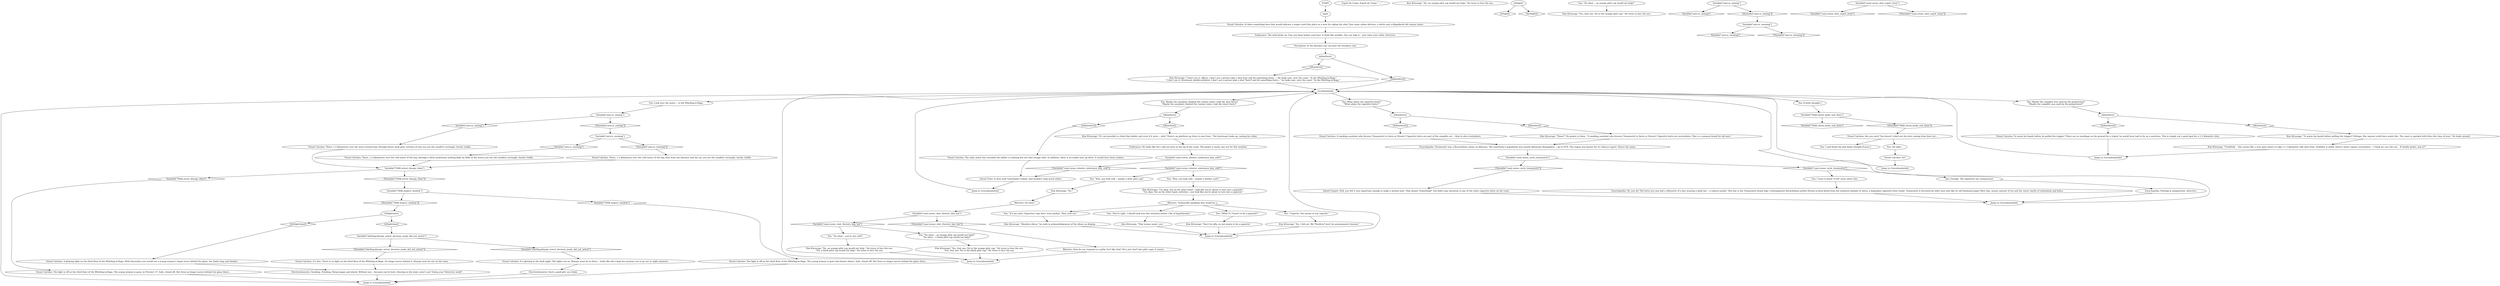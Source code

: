 # LANDS END ORB / lands end shot viscal
# the conclusion dialogue where you conclude the shot did not come from land's end. this fires only if you have  TASK.check_lands_end
# ==================================================
digraph G {
	  0 [label="START"];
	  1 [label="input"];
	  2 [label="You: Maybe the assailant climbed the comms tower, took the shot there?\n\"Maybe the assailant climbed the comms tower, took the shoot there?\""];
	  3 [label="You: What about the cigarette butts?\n\"What about the cigarette butts?\""];
	  4 [label="IsKimHere()"];
	  5 [label="IsKimHere()", shape=diamond];
	  6 [label="!(IsKimHere())", shape=diamond];
	  7 [label="IsKimHere()"];
	  8 [label="IsKimHere()", shape=diamond];
	  9 [label="!(IsKimHere())", shape=diamond];
	  10 [label="Variable[\"coast.sense_cyclo_tioumoutiri\"]"];
	  11 [label="Variable[\"coast.sense_cyclo_tioumoutiri\"]", shape=diamond];
	  12 [label="!(Variable[\"coast.sense_cyclo_tioumoutiri\"])", shape=diamond];
	  13 [label="Variable[\"coast.sense_shot_rhetoric_kim_hat\"]"];
	  14 [label="Variable[\"coast.sense_shot_rhetoric_kim_hat\"]", shape=diamond];
	  15 [label="!(Variable[\"coast.sense_shot_rhetoric_kim_hat\"])", shape=diamond];
	  16 [label="You: \"Copsicle. You meant to say copsicle.\""];
	  17 [label="Esprit de Corps: Esprit de Corps: \"...\""];
	  18 [label="Jump to: [viscalmaimhub]"];
	  19 [label="Encyclopedia: Nothing is unimportant, detective."];
	  20 [label="Kim Kitsuragi: \"Those?\" He points to them. \"A smoking assailant who favours Tioumoutiri to Astra or Drouin? Cigarette butts are everywhere. This is a common brand for old men.\""];
	  21 [label="You: \"You're right. I should look into this situation before I die of hypothermia.\""];
	  22 [label="Visual Calculus: The light is off on the third floor of the Whirling-in-Rags. The young woman is gone who knows where. Safe, closed off. Her form no longer moves behind the glass there..."];
	  23 [label="You: Look over the water -- to the Whirling-in-Rags."];
	  24 [label="Kim Kitsuragi: \"Truthfully -- this seems like a very poor choice to take a 1.2 kilometre rifle shot from. Visibility is awful, there's water vapour everywhere -- I think we can rule out... B double prime, was it?\""];
	  26 [label="Electrochemistry: Smoking. Drinking. Being happy and elated. Without you -- because you're here, freezing in the wind, aren't you? Doing your *detective work*."];
	  27 [label="Visual Calculus: There, 1.2 kilometres over the cold water of the bay, through a thick snowstorm melting flake by flake in the waves you see the smallest rectangle, barely visible."];
	  28 [label="You: \"Kim, you look cold -- maybe a thicker coat?\""];
	  29 [label="You: Oh right..."];
	  30 [label="Electrochemistry: Such a good girl, you think."];
	  31 [label="Encyclopedia: Oh, you do! The butts you saw had a silhouette of a boy wearing a kofia hat -- a tobacco picker. This boy is the Tioumoutiri brand logo. Contemporary Revacholians prefer Drouin (a local blend from the southern islands) or Astra, a legendary cigarette from Graad. Tioumoutiri is favoured by older men who like its old fashioned paper filter tips, insane amount of tar and the sweet smells of colonialism and halva."];
	  32 [label="Kim Kitsuragi: \"No, an orange pilot cap would not help.\" He turns to face the sea."];
	  33 [label="Jump to: [viscalmaimhub]"];
	  34 [label="Kim Kitsuragi: \"I'm okay. You on the other hand -- look like you're about to turn into a popsicle.\"\n\"I'm okay. You on the other hand, yefreitor... you look like you're about to turn into a popsicle.\""];
	  35 [label="Kim Kitsuragi: \"That seems smart, yes.\""];
	  36 [label="Visual Calculus: There, 1.2 kilometres over the cold water of the bay, blue from the distance and the air, you see the smallest rectangle, barely visible."];
	  37 [label="IsNight()"];
	  38 [label="IsNight()", shape=diamond];
	  39 [label="!(IsNight())", shape=diamond];
	  40 [label="Visual Calculus: Is there something here that would indicate a sniper used this place as a nest for taking the shot? Just some urban detritus, a bottle and a dilapidated old comms tower."];
	  41 [label="Encyclopedia: Tioumoutiri was a Revacholian colony on Iilmaraa. The suzerainty's population was mostly Iilmaraan Areopagites -- up to 97%. The region was known for its tobacco export. Hence the name."];
	  42 [label="Rhetoric: Technically speaking that would be a..."];
	  43 [label="Variable[\"auto.is_snowing\"]"];
	  44 [label="Variable[\"auto.is_snowing\"]", shape=diamond];
	  45 [label="!(Variable[\"auto.is_snowing\"])", shape=diamond];
	  46 [label="Visual Calculus: The light is off on the third floor of the Whirling-in-Rags. The young woman is gone, in Precinct 57. Safe, closed off. Her form no longer moves behind the glass there..."];
	  47 [label="Jump to: [viscalmaimhub]"];
	  48 [label="Kim Kitsuragi: \"No, an orange pilot cap would not help.\" He turns to face the sea.\n\"No, a black pilot cap would not help.\" He turns to face the sea."];
	  49 [label="Rhetoric: How do you respond to a pithy *no* like that? He's just *not* into pilot caps, it seems."];
	  50 [label="Endurance: He looks like he's cold out here at the tip of the coast. The jacket is warm, but not for this weather."];
	  51 [label="You: I said finish the god damn thought.[Leave.]"];
	  52 [label="Jump to: [viscalmaimhub]"];
	  53 [label="Variable[\"whirling.klaasje_arrest_decision_made_did_not_arrest\"]"];
	  54 [label="Variable[\"whirling.klaasje_arrest_decision_made_did_not_arrest\"]", shape=diamond];
	  55 [label="!(Variable[\"whirling.klaasje_arrest_decision_made_did_not_arrest\"])", shape=diamond];
	  56 [label="You: \"No what -- an orange pilot cap would not help?\"\n\"No what -- a black pilot cap would not help?\""];
	  57 [label="Kim Kitsuragi: \"No. I did not. We *Seolites* don't do paranomastic humour.\""];
	  58 [label="You: [Finish thought.]"];
	  59 [label="Visual Calculus: So?"];
	  60 [label="Variable[\"TASK.inspect_window\"]"];
	  61 [label="Variable[\"TASK.inspect_window\"]", shape=diamond];
	  62 [label="!(Variable[\"TASK.inspect_window\"])", shape=diamond];
	  63 [label="You: \"No what -- an orange pilot cap would not help?\""];
	  64 [label="Endurance: The wind picks up. Fine sea foam lashes your face. It feels like needles. You can take it -- just raise your collar, detective."];
	  65 [label="You: I want to know *a lot* more about this."];
	  66 [label="You: Enough. The cigarettes are unimportant."];
	  67 [label="Kim Kitsuragi: \"I don't see it, officer. I don't see a person take a shot here and hit something there...\" He looks east, over the coast. \"In the Whirling-in-Rags.\"\n\"I don't see it, lieutenant double-yefreitor. I don't see a person take a shot *here* and hit something there...\" he looks east, over the coast. \"In the Whirling-in-Rags.\""];
	  68 [label="Variable[\"coast.sense_shooter_endurance_kim_cold\"]"];
	  69 [label="Variable[\"coast.sense_shooter_endurance_kim_cold\"]", shape=diamond];
	  70 [label="!(Variable[\"coast.sense_shooter_endurance_kim_cold\"])", shape=diamond];
	  71 [label="Visual Calculus: Are you sure? You haven't ruled out the shot coming from here yet..."];
	  72 [label="Variable[\"auto.is_raining\"]"];
	  73 [label="Variable[\"auto.is_raining\"]", shape=diamond];
	  74 [label="!(Variable[\"auto.is_raining\"])", shape=diamond];
	  75 [label="viscalmaimhub"];
	  76 [label="IsKimHere()"];
	  77 [label="IsKimHere()", shape=diamond];
	  78 [label="!(IsKimHere())", shape=diamond];
	  79 [label="Kim Kitsuragi: \"It's not possible to climb that ladder and even if it were -- why? There's no platform up there to aim from.\" The lieutenant looks up, raising his collar."];
	  80 [label="Kim Kitsuragi: \"Absolute idiocy,\" he nods in acknowledgement of the idiocy on display."];
	  81 [label="You: Maybe the campfire was used by the perpetrator?\n\"Maybe the campfire was used by the perpetrator?\""];
	  82 [label="You: \"No what -- you're not cold?\""];
	  83 [label="Jump to: [viscalmaimhub]"];
	  84 [label="Variable[\"TASK.check_lands_end_done\"]"];
	  85 [label="Variable[\"TASK.check_lands_end_done\"]", shape=diamond];
	  86 [label="!(Variable[\"TASK.check_lands_end_done\"])", shape=diamond];
	  87 [label="IsNighttime()"];
	  88 [label="IsNighttime()", shape=diamond];
	  89 [label="!(IsNighttime())", shape=diamond];
	  90 [label="Jump to: [viscalmaimhub]"];
	  91 [label="Perception: In the distance you can hear the breakers roar."];
	  92 [label="You: \"Kim, you look cold -- maybe a little pilot cap?"];
	  93 [label="Kim Kitsuragi: \"Yes, that one. No to the orange pilot cap.\" He turns to face the sea."];
	  94 [label="Kim Kitsuragi: \"Don't be silly, no one wants to be a popsicle.\""];
	  95 [label="Variable[\"auto.is_raining\"]"];
	  96 [label="Variable[\"auto.is_raining\"]", shape=diamond];
	  97 [label="!(Variable[\"auto.is_raining\"])", shape=diamond];
	  98 [label="Variable[\"coast.sense_shot_esprit_story\"]"];
	  99 [label="Variable[\"coast.sense_shot_esprit_story\"]", shape=diamond];
	  100 [label="!(Variable[\"coast.sense_shot_esprit_story\"])", shape=diamond];
	  101 [label="Kim Kitsuragi: \"No.\""];
	  102 [label="You: \"It's my style. Superstar cops don't wear parkas. They rock out.\""];
	  103 [label="Variable[\"TASK.arrest_klaasje_done\"]"];
	  104 [label="Variable[\"TASK.arrest_klaasje_done\"]", shape=diamond];
	  105 [label="!(Variable[\"TASK.arrest_klaasje_done\"])", shape=diamond];
	  106 [label="Variable[\"auto.is_snowing\"]"];
	  107 [label="Variable[\"auto.is_snowing\"]", shape=diamond];
	  108 [label="!(Variable[\"auto.is_snowing\"])", shape=diamond];
	  109 [label="Visual Calculus: A smoking assailant who favours Tioumoutiri to Astra or Drouin? Cigarette butts are part of the campfire set -- they're also everywhere."];
	  110 [label="IsKimHere()"];
	  111 [label="IsKimHere()", shape=diamond];
	  112 [label="!(IsKimHere())", shape=diamond];
	  113 [label="Kim Kitsuragi: \"To warm his hands before pulling the trigger? Perhaps. But anyone could have made this. The coast is specked with fires this time of year.\" He looks around."];
	  114 [label="Visual Calculus: There, 1.2 kilometres over the wave-crossed bay, through heavy, dark grey curtains of rain you see the smallest rectangle, barely visible."];
	  115 [label="Visual Calculus: A glowing light on the third floor of the Whirling-in-Rags. With binoculars you would see a young woman's shape move behind the glass, her limbs long and slender."];
	  116 [label="Kim Kitsuragi: \"Yes, that one. No to the orange pilot cap.\" He turns to face the sea.\n\"Yes, that one. No to the black pilot cap.\" He turns to face the sea."];
	  117 [label="Inland Empire: Still, you felt it was important enough to make a mental note. That means *something*. You didn't pay attention to any of the other cigarette butts on the coast."];
	  118 [label="You: \"What if I *want* to be a popsicle?\""];
	  119 [label="Visual Calculus: It's glowing in the dark night. The lights are on. Klaasje must be in there... looks like she's kept her promise not to go out at night anymore."];
	  120 [label="Visual Calculus: To warm his hands before he pulled the trigger? There are no markings on the ground for a tripod, he would have had to lie on a mattress. This is simply not a good spot for a 1.2 kilometre shot."];
	  121 [label="Rhetoric: No what?"];
	  122 [label="Jump to: [viscalmaimhub]"];
	  123 [label="Visual Calculus: It's late. There is no light on the third floor of the Whirling-in-Rags. No shape moves behind it. Klaasje must be out on the town."];
	  124 [label="Savoir Faire: It does look *extremely* rickety. And wouldn't help much either."];
	  125 [label="Visual Calculus: The salty water has corroded the ladder to nothing but two thin orange rails. In addition, there is no stable nest up there. It would have been useless."];
	  0 -> 1
	  1 -> 40
	  2 -> 4
	  3 -> 76
	  4 -> 5
	  4 -> 6
	  5 -> 79
	  6 -> 125
	  7 -> 8
	  7 -> 9
	  8 -> 113
	  9 -> 120
	  10 -> 11
	  10 -> 12
	  11 -> 65
	  11 -> 66
	  12 -> 117
	  13 -> 14
	  13 -> 15
	  14 -> 56
	  14 -> 82
	  15 -> 49
	  16 -> 57
	  18 -> 75
	  19 -> 47
	  20 -> 41
	  21 -> 35
	  22 -> 18
	  23 -> 95
	  24 -> 122
	  26 -> 18
	  27 -> 103
	  28 -> 34
	  29 -> 59
	  30 -> 18
	  31 -> 47
	  33 -> 75
	  34 -> 42
	  35 -> 83
	  36 -> 103
	  37 -> 38
	  37 -> 39
	  40 -> 64
	  41 -> 10
	  42 -> 16
	  42 -> 118
	  42 -> 21
	  42 -> 102
	  43 -> 44
	  43 -> 45
	  44 -> 27
	  45 -> 36
	  46 -> 18
	  47 -> 75
	  48 -> 33
	  49 -> 33
	  50 -> 68
	  52 -> 75
	  53 -> 54
	  53 -> 55
	  54 -> 119
	  55 -> 123
	  56 -> 116
	  57 -> 83
	  58 -> 84
	  59 -> 52
	  60 -> 61
	  60 -> 62
	  61 -> 22
	  62 -> 87
	  63 -> 93
	  64 -> 91
	  65 -> 31
	  66 -> 19
	  67 -> 75
	  68 -> 69
	  68 -> 70
	  69 -> 28
	  69 -> 92
	  70 -> 124
	  71 -> 51
	  71 -> 29
	  72 -> 73
	  72 -> 74
	  74 -> 106
	  75 -> 2
	  75 -> 3
	  75 -> 81
	  75 -> 23
	  75 -> 58
	  76 -> 77
	  76 -> 78
	  77 -> 20
	  78 -> 109
	  79 -> 50
	  80 -> 83
	  81 -> 7
	  82 -> 48
	  83 -> 75
	  84 -> 85
	  84 -> 86
	  86 -> 71
	  87 -> 88
	  87 -> 89
	  88 -> 53
	  89 -> 115
	  90 -> 75
	  91 -> 110
	  92 -> 101
	  94 -> 83
	  95 -> 96
	  95 -> 97
	  96 -> 114
	  97 -> 43
	  98 -> 99
	  98 -> 100
	  101 -> 121
	  102 -> 80
	  103 -> 104
	  103 -> 105
	  104 -> 46
	  105 -> 60
	  106 -> 107
	  106 -> 108
	  109 -> 41
	  110 -> 112
	  110 -> 111
	  111 -> 67
	  112 -> 75
	  113 -> 24
	  114 -> 103
	  115 -> 26
	  116 -> 33
	  117 -> 47
	  118 -> 94
	  119 -> 30
	  120 -> 122
	  121 -> 13
	  122 -> 75
	  123 -> 26
	  124 -> 90
	  125 -> 124
}

